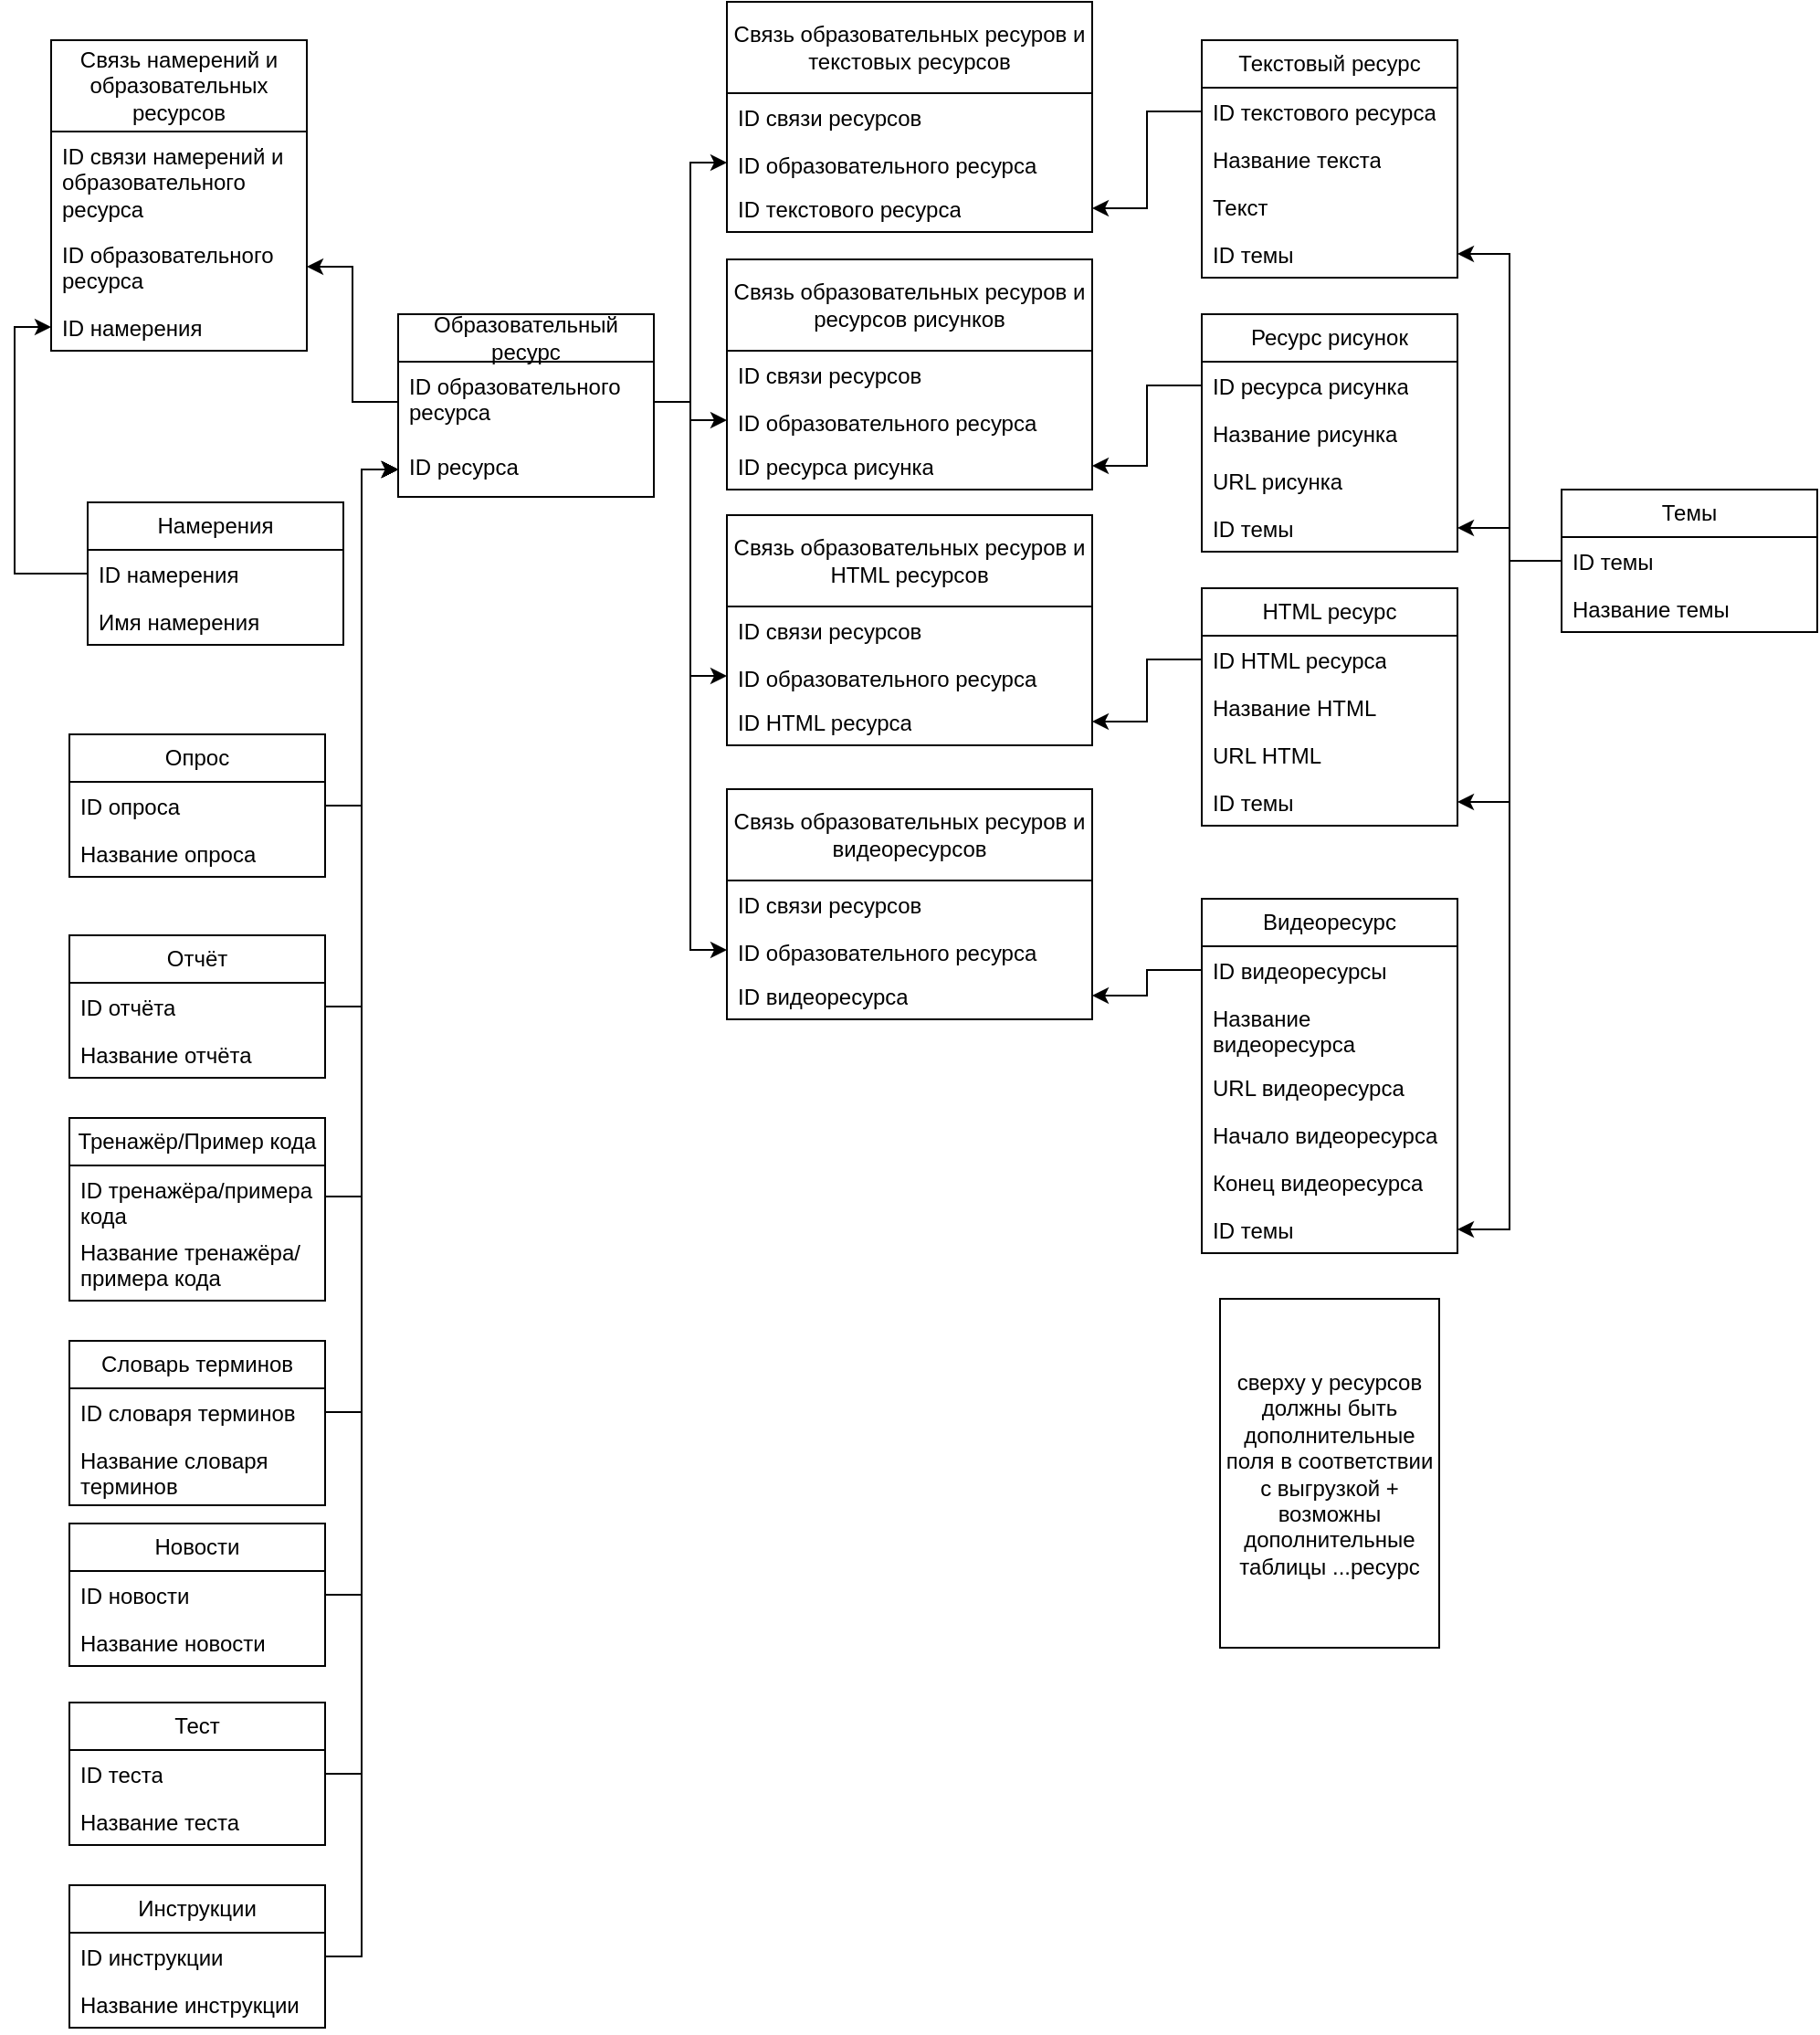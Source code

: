 <mxfile version="24.3.1" type="device">
  <diagram name="Страница — 1" id="xRiAYe0LRdz-eApSc9Le">
    <mxGraphModel dx="2796" dy="918" grid="1" gridSize="10" guides="1" tooltips="1" connect="1" arrows="1" fold="1" page="1" pageScale="1" pageWidth="827" pageHeight="1169" math="0" shadow="0">
      <root>
        <mxCell id="0" />
        <mxCell id="1" parent="0" />
        <mxCell id="HWKJOMP-EwLpYMZx7dSb-1" value="Образовательный ресурс" style="swimlane;fontStyle=0;childLayout=stackLayout;horizontal=1;startSize=26;fillColor=none;horizontalStack=0;resizeParent=1;resizeParentMax=0;resizeLast=0;collapsible=1;marginBottom=0;whiteSpace=wrap;html=1;" parent="1" vertex="1">
          <mxGeometry x="50" y="180" width="140" height="100" as="geometry" />
        </mxCell>
        <mxCell id="HWKJOMP-EwLpYMZx7dSb-2" value="ID образовательного ресурса" style="text;strokeColor=none;fillColor=none;align=left;verticalAlign=top;spacingLeft=4;spacingRight=4;overflow=hidden;rotatable=0;points=[[0,0.5],[1,0.5]];portConstraint=eastwest;whiteSpace=wrap;html=1;" parent="HWKJOMP-EwLpYMZx7dSb-1" vertex="1">
          <mxGeometry y="26" width="140" height="44" as="geometry" />
        </mxCell>
        <mxCell id="HWKJOMP-EwLpYMZx7dSb-3" value="ID ресурса" style="text;strokeColor=none;fillColor=none;align=left;verticalAlign=top;spacingLeft=4;spacingRight=4;overflow=hidden;rotatable=0;points=[[0,0.5],[1,0.5]];portConstraint=eastwest;whiteSpace=wrap;html=1;" parent="HWKJOMP-EwLpYMZx7dSb-1" vertex="1">
          <mxGeometry y="70" width="140" height="30" as="geometry" />
        </mxCell>
        <mxCell id="HWKJOMP-EwLpYMZx7dSb-5" value="Видеоресурс" style="swimlane;fontStyle=0;childLayout=stackLayout;horizontal=1;startSize=26;fillColor=none;horizontalStack=0;resizeParent=1;resizeParentMax=0;resizeLast=0;collapsible=1;marginBottom=0;whiteSpace=wrap;html=1;" parent="1" vertex="1">
          <mxGeometry x="490" y="500" width="140" height="194" as="geometry">
            <mxRectangle x="490" y="500" width="110" height="30" as="alternateBounds" />
          </mxGeometry>
        </mxCell>
        <mxCell id="HWKJOMP-EwLpYMZx7dSb-6" value="ID видеоресурсы" style="text;strokeColor=none;fillColor=none;align=left;verticalAlign=top;spacingLeft=4;spacingRight=4;overflow=hidden;rotatable=0;points=[[0,0.5],[1,0.5]];portConstraint=eastwest;whiteSpace=wrap;html=1;" parent="HWKJOMP-EwLpYMZx7dSb-5" vertex="1">
          <mxGeometry y="26" width="140" height="26" as="geometry" />
        </mxCell>
        <mxCell id="HWKJOMP-EwLpYMZx7dSb-19" value="Название видеоресурса" style="text;strokeColor=none;fillColor=none;align=left;verticalAlign=top;spacingLeft=4;spacingRight=4;overflow=hidden;rotatable=0;points=[[0,0.5],[1,0.5]];portConstraint=eastwest;whiteSpace=wrap;html=1;" parent="HWKJOMP-EwLpYMZx7dSb-5" vertex="1">
          <mxGeometry y="52" width="140" height="38" as="geometry" />
        </mxCell>
        <mxCell id="HWKJOMP-EwLpYMZx7dSb-7" value="URL видеоресурса" style="text;strokeColor=none;fillColor=none;align=left;verticalAlign=top;spacingLeft=4;spacingRight=4;overflow=hidden;rotatable=0;points=[[0,0.5],[1,0.5]];portConstraint=eastwest;whiteSpace=wrap;html=1;" parent="HWKJOMP-EwLpYMZx7dSb-5" vertex="1">
          <mxGeometry y="90" width="140" height="26" as="geometry" />
        </mxCell>
        <mxCell id="HWKJOMP-EwLpYMZx7dSb-8" value="Начало видеоресурса" style="text;strokeColor=none;fillColor=none;align=left;verticalAlign=top;spacingLeft=4;spacingRight=4;overflow=hidden;rotatable=0;points=[[0,0.5],[1,0.5]];portConstraint=eastwest;whiteSpace=wrap;html=1;" parent="HWKJOMP-EwLpYMZx7dSb-5" vertex="1">
          <mxGeometry y="116" width="140" height="26" as="geometry" />
        </mxCell>
        <mxCell id="HWKJOMP-EwLpYMZx7dSb-18" value="Конец видеоресурса" style="text;strokeColor=none;fillColor=none;align=left;verticalAlign=top;spacingLeft=4;spacingRight=4;overflow=hidden;rotatable=0;points=[[0,0.5],[1,0.5]];portConstraint=eastwest;whiteSpace=wrap;html=1;" parent="HWKJOMP-EwLpYMZx7dSb-5" vertex="1">
          <mxGeometry y="142" width="140" height="26" as="geometry" />
        </mxCell>
        <mxCell id="RU9jNFEiw7mdvEfatXjt-44" value="ID темы" style="text;strokeColor=none;fillColor=none;align=left;verticalAlign=top;spacingLeft=4;spacingRight=4;overflow=hidden;rotatable=0;points=[[0,0.5],[1,0.5]];portConstraint=eastwest;whiteSpace=wrap;html=1;" parent="HWKJOMP-EwLpYMZx7dSb-5" vertex="1">
          <mxGeometry y="168" width="140" height="26" as="geometry" />
        </mxCell>
        <mxCell id="HWKJOMP-EwLpYMZx7dSb-13" value="Связь образовательных ресуров и видеоресурсов" style="swimlane;fontStyle=0;childLayout=stackLayout;horizontal=1;startSize=50;fillColor=none;horizontalStack=0;resizeParent=1;resizeParentMax=0;resizeLast=0;collapsible=1;marginBottom=0;whiteSpace=wrap;html=1;" parent="1" vertex="1">
          <mxGeometry x="230" y="440" width="200" height="126" as="geometry">
            <mxRectangle x="230" y="361" width="320" height="50" as="alternateBounds" />
          </mxGeometry>
        </mxCell>
        <mxCell id="HWKJOMP-EwLpYMZx7dSb-14" value="ID связи ресурсов" style="text;strokeColor=none;fillColor=none;align=left;verticalAlign=top;spacingLeft=4;spacingRight=4;overflow=hidden;rotatable=0;points=[[0,0.5],[1,0.5]];portConstraint=eastwest;whiteSpace=wrap;html=1;" parent="HWKJOMP-EwLpYMZx7dSb-13" vertex="1">
          <mxGeometry y="50" width="200" height="26" as="geometry" />
        </mxCell>
        <mxCell id="HWKJOMP-EwLpYMZx7dSb-15" value="ID образовательного ресурса" style="text;strokeColor=none;fillColor=none;align=left;verticalAlign=top;spacingLeft=4;spacingRight=4;overflow=hidden;rotatable=0;points=[[0,0.5],[1,0.5]];portConstraint=eastwest;whiteSpace=wrap;html=1;" parent="HWKJOMP-EwLpYMZx7dSb-13" vertex="1">
          <mxGeometry y="76" width="200" height="24" as="geometry" />
        </mxCell>
        <mxCell id="HWKJOMP-EwLpYMZx7dSb-16" value="ID видеоресурса" style="text;strokeColor=none;fillColor=none;align=left;verticalAlign=top;spacingLeft=4;spacingRight=4;overflow=hidden;rotatable=0;points=[[0,0.5],[1,0.5]];portConstraint=eastwest;whiteSpace=wrap;html=1;" parent="HWKJOMP-EwLpYMZx7dSb-13" vertex="1">
          <mxGeometry y="100" width="200" height="26" as="geometry" />
        </mxCell>
        <mxCell id="HWKJOMP-EwLpYMZx7dSb-24" value="HTML ресурс" style="swimlane;fontStyle=0;childLayout=stackLayout;horizontal=1;startSize=26;fillColor=none;horizontalStack=0;resizeParent=1;resizeParentMax=0;resizeLast=0;collapsible=1;marginBottom=0;whiteSpace=wrap;html=1;" parent="1" vertex="1">
          <mxGeometry x="490" y="330" width="140" height="130" as="geometry" />
        </mxCell>
        <mxCell id="HWKJOMP-EwLpYMZx7dSb-25" value="ID HTML ресурса" style="text;strokeColor=none;fillColor=none;align=left;verticalAlign=top;spacingLeft=4;spacingRight=4;overflow=hidden;rotatable=0;points=[[0,0.5],[1,0.5]];portConstraint=eastwest;whiteSpace=wrap;html=1;" parent="HWKJOMP-EwLpYMZx7dSb-24" vertex="1">
          <mxGeometry y="26" width="140" height="26" as="geometry" />
        </mxCell>
        <mxCell id="HWKJOMP-EwLpYMZx7dSb-26" value="Название HTML" style="text;strokeColor=none;fillColor=none;align=left;verticalAlign=top;spacingLeft=4;spacingRight=4;overflow=hidden;rotatable=0;points=[[0,0.5],[1,0.5]];portConstraint=eastwest;whiteSpace=wrap;html=1;" parent="HWKJOMP-EwLpYMZx7dSb-24" vertex="1">
          <mxGeometry y="52" width="140" height="26" as="geometry" />
        </mxCell>
        <mxCell id="HWKJOMP-EwLpYMZx7dSb-27" value="URL HTML" style="text;strokeColor=none;fillColor=none;align=left;verticalAlign=top;spacingLeft=4;spacingRight=4;overflow=hidden;rotatable=0;points=[[0,0.5],[1,0.5]];portConstraint=eastwest;whiteSpace=wrap;html=1;" parent="HWKJOMP-EwLpYMZx7dSb-24" vertex="1">
          <mxGeometry y="78" width="140" height="26" as="geometry" />
        </mxCell>
        <mxCell id="RU9jNFEiw7mdvEfatXjt-43" value="ID темы" style="text;strokeColor=none;fillColor=none;align=left;verticalAlign=top;spacingLeft=4;spacingRight=4;overflow=hidden;rotatable=0;points=[[0,0.5],[1,0.5]];portConstraint=eastwest;whiteSpace=wrap;html=1;" parent="HWKJOMP-EwLpYMZx7dSb-24" vertex="1">
          <mxGeometry y="104" width="140" height="26" as="geometry" />
        </mxCell>
        <mxCell id="HWKJOMP-EwLpYMZx7dSb-28" value="Ресурс рисунок" style="swimlane;fontStyle=0;childLayout=stackLayout;horizontal=1;startSize=26;fillColor=none;horizontalStack=0;resizeParent=1;resizeParentMax=0;resizeLast=0;collapsible=1;marginBottom=0;whiteSpace=wrap;html=1;" parent="1" vertex="1">
          <mxGeometry x="490" y="180" width="140" height="130" as="geometry" />
        </mxCell>
        <mxCell id="HWKJOMP-EwLpYMZx7dSb-29" value="ID ресурса рисунка" style="text;strokeColor=none;fillColor=none;align=left;verticalAlign=top;spacingLeft=4;spacingRight=4;overflow=hidden;rotatable=0;points=[[0,0.5],[1,0.5]];portConstraint=eastwest;whiteSpace=wrap;html=1;" parent="HWKJOMP-EwLpYMZx7dSb-28" vertex="1">
          <mxGeometry y="26" width="140" height="26" as="geometry" />
        </mxCell>
        <mxCell id="HWKJOMP-EwLpYMZx7dSb-30" value="Название рисунка" style="text;strokeColor=none;fillColor=none;align=left;verticalAlign=top;spacingLeft=4;spacingRight=4;overflow=hidden;rotatable=0;points=[[0,0.5],[1,0.5]];portConstraint=eastwest;whiteSpace=wrap;html=1;" parent="HWKJOMP-EwLpYMZx7dSb-28" vertex="1">
          <mxGeometry y="52" width="140" height="26" as="geometry" />
        </mxCell>
        <mxCell id="HWKJOMP-EwLpYMZx7dSb-31" value="URL рисунка" style="text;strokeColor=none;fillColor=none;align=left;verticalAlign=top;spacingLeft=4;spacingRight=4;overflow=hidden;rotatable=0;points=[[0,0.5],[1,0.5]];portConstraint=eastwest;whiteSpace=wrap;html=1;" parent="HWKJOMP-EwLpYMZx7dSb-28" vertex="1">
          <mxGeometry y="78" width="140" height="26" as="geometry" />
        </mxCell>
        <mxCell id="RU9jNFEiw7mdvEfatXjt-42" value="ID темы" style="text;strokeColor=none;fillColor=none;align=left;verticalAlign=top;spacingLeft=4;spacingRight=4;overflow=hidden;rotatable=0;points=[[0,0.5],[1,0.5]];portConstraint=eastwest;whiteSpace=wrap;html=1;" parent="HWKJOMP-EwLpYMZx7dSb-28" vertex="1">
          <mxGeometry y="104" width="140" height="26" as="geometry" />
        </mxCell>
        <mxCell id="HWKJOMP-EwLpYMZx7dSb-32" value="Текстовый ресурс" style="swimlane;fontStyle=0;childLayout=stackLayout;horizontal=1;startSize=26;fillColor=none;horizontalStack=0;resizeParent=1;resizeParentMax=0;resizeLast=0;collapsible=1;marginBottom=0;whiteSpace=wrap;html=1;" parent="1" vertex="1">
          <mxGeometry x="490" y="30" width="140" height="130" as="geometry" />
        </mxCell>
        <mxCell id="HWKJOMP-EwLpYMZx7dSb-33" value="ID текстового ресурса" style="text;strokeColor=none;fillColor=none;align=left;verticalAlign=top;spacingLeft=4;spacingRight=4;overflow=hidden;rotatable=0;points=[[0,0.5],[1,0.5]];portConstraint=eastwest;whiteSpace=wrap;html=1;" parent="HWKJOMP-EwLpYMZx7dSb-32" vertex="1">
          <mxGeometry y="26" width="140" height="26" as="geometry" />
        </mxCell>
        <mxCell id="HWKJOMP-EwLpYMZx7dSb-34" value="Название текста" style="text;strokeColor=none;fillColor=none;align=left;verticalAlign=top;spacingLeft=4;spacingRight=4;overflow=hidden;rotatable=0;points=[[0,0.5],[1,0.5]];portConstraint=eastwest;whiteSpace=wrap;html=1;" parent="HWKJOMP-EwLpYMZx7dSb-32" vertex="1">
          <mxGeometry y="52" width="140" height="26" as="geometry" />
        </mxCell>
        <mxCell id="HWKJOMP-EwLpYMZx7dSb-35" value="Текст" style="text;strokeColor=none;fillColor=none;align=left;verticalAlign=top;spacingLeft=4;spacingRight=4;overflow=hidden;rotatable=0;points=[[0,0.5],[1,0.5]];portConstraint=eastwest;whiteSpace=wrap;html=1;" parent="HWKJOMP-EwLpYMZx7dSb-32" vertex="1">
          <mxGeometry y="78" width="140" height="26" as="geometry" />
        </mxCell>
        <mxCell id="RU9jNFEiw7mdvEfatXjt-41" value="ID темы" style="text;strokeColor=none;fillColor=none;align=left;verticalAlign=top;spacingLeft=4;spacingRight=4;overflow=hidden;rotatable=0;points=[[0,0.5],[1,0.5]];portConstraint=eastwest;whiteSpace=wrap;html=1;" parent="HWKJOMP-EwLpYMZx7dSb-32" vertex="1">
          <mxGeometry y="104" width="140" height="26" as="geometry" />
        </mxCell>
        <mxCell id="HWKJOMP-EwLpYMZx7dSb-36" style="edgeStyle=orthogonalEdgeStyle;rounded=0;orthogonalLoop=1;jettySize=auto;html=1;entryX=0;entryY=0.5;entryDx=0;entryDy=0;" parent="1" source="HWKJOMP-EwLpYMZx7dSb-2" target="HWKJOMP-EwLpYMZx7dSb-15" edge="1">
          <mxGeometry relative="1" as="geometry" />
        </mxCell>
        <mxCell id="HWKJOMP-EwLpYMZx7dSb-41" value="Намерения" style="swimlane;fontStyle=0;childLayout=stackLayout;horizontal=1;startSize=26;fillColor=none;horizontalStack=0;resizeParent=1;resizeParentMax=0;resizeLast=0;collapsible=1;marginBottom=0;whiteSpace=wrap;html=1;" parent="1" vertex="1">
          <mxGeometry x="-120" y="283" width="140" height="78" as="geometry" />
        </mxCell>
        <mxCell id="HWKJOMP-EwLpYMZx7dSb-42" value="ID намерения" style="text;strokeColor=none;fillColor=none;align=left;verticalAlign=top;spacingLeft=4;spacingRight=4;overflow=hidden;rotatable=0;points=[[0,0.5],[1,0.5]];portConstraint=eastwest;whiteSpace=wrap;html=1;" parent="HWKJOMP-EwLpYMZx7dSb-41" vertex="1">
          <mxGeometry y="26" width="140" height="26" as="geometry" />
        </mxCell>
        <mxCell id="HWKJOMP-EwLpYMZx7dSb-43" value="Имя намерения" style="text;strokeColor=none;fillColor=none;align=left;verticalAlign=top;spacingLeft=4;spacingRight=4;overflow=hidden;rotatable=0;points=[[0,0.5],[1,0.5]];portConstraint=eastwest;whiteSpace=wrap;html=1;" parent="HWKJOMP-EwLpYMZx7dSb-41" vertex="1">
          <mxGeometry y="52" width="140" height="26" as="geometry" />
        </mxCell>
        <mxCell id="HWKJOMP-EwLpYMZx7dSb-45" value="Связь намерений и образовательных ресурсов" style="swimlane;fontStyle=0;childLayout=stackLayout;horizontal=1;startSize=50;fillColor=none;horizontalStack=0;resizeParent=1;resizeParentMax=0;resizeLast=0;collapsible=1;marginBottom=0;whiteSpace=wrap;html=1;" parent="1" vertex="1">
          <mxGeometry x="-140" y="30" width="140" height="170" as="geometry" />
        </mxCell>
        <mxCell id="HWKJOMP-EwLpYMZx7dSb-46" value="ID связи намерений и образовательного ресурса" style="text;strokeColor=none;fillColor=none;align=left;verticalAlign=top;spacingLeft=4;spacingRight=4;overflow=hidden;rotatable=0;points=[[0,0.5],[1,0.5]];portConstraint=eastwest;whiteSpace=wrap;html=1;" parent="HWKJOMP-EwLpYMZx7dSb-45" vertex="1">
          <mxGeometry y="50" width="140" height="54" as="geometry" />
        </mxCell>
        <mxCell id="HWKJOMP-EwLpYMZx7dSb-47" value="ID образовательного ресурса" style="text;strokeColor=none;fillColor=none;align=left;verticalAlign=top;spacingLeft=4;spacingRight=4;overflow=hidden;rotatable=0;points=[[0,0.5],[1,0.5]];portConstraint=eastwest;whiteSpace=wrap;html=1;" parent="HWKJOMP-EwLpYMZx7dSb-45" vertex="1">
          <mxGeometry y="104" width="140" height="40" as="geometry" />
        </mxCell>
        <mxCell id="HWKJOMP-EwLpYMZx7dSb-48" value="ID намерения" style="text;strokeColor=none;fillColor=none;align=left;verticalAlign=top;spacingLeft=4;spacingRight=4;overflow=hidden;rotatable=0;points=[[0,0.5],[1,0.5]];portConstraint=eastwest;whiteSpace=wrap;html=1;" parent="HWKJOMP-EwLpYMZx7dSb-45" vertex="1">
          <mxGeometry y="144" width="140" height="26" as="geometry" />
        </mxCell>
        <mxCell id="HWKJOMP-EwLpYMZx7dSb-49" style="edgeStyle=orthogonalEdgeStyle;rounded=0;orthogonalLoop=1;jettySize=auto;html=1;entryX=0;entryY=0.5;entryDx=0;entryDy=0;" parent="1" source="HWKJOMP-EwLpYMZx7dSb-42" target="HWKJOMP-EwLpYMZx7dSb-48" edge="1">
          <mxGeometry relative="1" as="geometry" />
        </mxCell>
        <mxCell id="HWKJOMP-EwLpYMZx7dSb-50" style="edgeStyle=orthogonalEdgeStyle;rounded=0;orthogonalLoop=1;jettySize=auto;html=1;entryX=1;entryY=0.5;entryDx=0;entryDy=0;" parent="1" source="HWKJOMP-EwLpYMZx7dSb-2" target="HWKJOMP-EwLpYMZx7dSb-47" edge="1">
          <mxGeometry relative="1" as="geometry" />
        </mxCell>
        <mxCell id="eS7K2rubr71u3ma_i7le-22" style="edgeStyle=orthogonalEdgeStyle;rounded=0;orthogonalLoop=1;jettySize=auto;html=1;entryX=1;entryY=0.5;entryDx=0;entryDy=0;" parent="1" source="HWKJOMP-EwLpYMZx7dSb-6" target="HWKJOMP-EwLpYMZx7dSb-16" edge="1">
          <mxGeometry relative="1" as="geometry" />
        </mxCell>
        <mxCell id="eS7K2rubr71u3ma_i7le-23" value="Связь образовательных ресуров и текстовых ресурсов" style="swimlane;fontStyle=0;childLayout=stackLayout;horizontal=1;startSize=50;fillColor=none;horizontalStack=0;resizeParent=1;resizeParentMax=0;resizeLast=0;collapsible=1;marginBottom=0;whiteSpace=wrap;html=1;" parent="1" vertex="1">
          <mxGeometry x="230" y="9" width="200" height="126" as="geometry">
            <mxRectangle x="230" y="361" width="320" height="50" as="alternateBounds" />
          </mxGeometry>
        </mxCell>
        <mxCell id="eS7K2rubr71u3ma_i7le-24" value="ID связи ресурсов" style="text;strokeColor=none;fillColor=none;align=left;verticalAlign=top;spacingLeft=4;spacingRight=4;overflow=hidden;rotatable=0;points=[[0,0.5],[1,0.5]];portConstraint=eastwest;whiteSpace=wrap;html=1;" parent="eS7K2rubr71u3ma_i7le-23" vertex="1">
          <mxGeometry y="50" width="200" height="26" as="geometry" />
        </mxCell>
        <mxCell id="eS7K2rubr71u3ma_i7le-25" value="ID образовательного ресурса" style="text;strokeColor=none;fillColor=none;align=left;verticalAlign=top;spacingLeft=4;spacingRight=4;overflow=hidden;rotatable=0;points=[[0,0.5],[1,0.5]];portConstraint=eastwest;whiteSpace=wrap;html=1;" parent="eS7K2rubr71u3ma_i7le-23" vertex="1">
          <mxGeometry y="76" width="200" height="24" as="geometry" />
        </mxCell>
        <mxCell id="eS7K2rubr71u3ma_i7le-26" value="ID текстового ресурса" style="text;strokeColor=none;fillColor=none;align=left;verticalAlign=top;spacingLeft=4;spacingRight=4;overflow=hidden;rotatable=0;points=[[0,0.5],[1,0.5]];portConstraint=eastwest;whiteSpace=wrap;html=1;" parent="eS7K2rubr71u3ma_i7le-23" vertex="1">
          <mxGeometry y="100" width="200" height="26" as="geometry" />
        </mxCell>
        <mxCell id="eS7K2rubr71u3ma_i7le-27" value="Связь образовательных ресуров и ресурсов рисунков" style="swimlane;fontStyle=0;childLayout=stackLayout;horizontal=1;startSize=50;fillColor=none;horizontalStack=0;resizeParent=1;resizeParentMax=0;resizeLast=0;collapsible=1;marginBottom=0;whiteSpace=wrap;html=1;" parent="1" vertex="1">
          <mxGeometry x="230" y="150" width="200" height="126" as="geometry">
            <mxRectangle x="230" y="361" width="320" height="50" as="alternateBounds" />
          </mxGeometry>
        </mxCell>
        <mxCell id="eS7K2rubr71u3ma_i7le-28" value="ID связи ресурсов" style="text;strokeColor=none;fillColor=none;align=left;verticalAlign=top;spacingLeft=4;spacingRight=4;overflow=hidden;rotatable=0;points=[[0,0.5],[1,0.5]];portConstraint=eastwest;whiteSpace=wrap;html=1;" parent="eS7K2rubr71u3ma_i7le-27" vertex="1">
          <mxGeometry y="50" width="200" height="26" as="geometry" />
        </mxCell>
        <mxCell id="eS7K2rubr71u3ma_i7le-29" value="ID образовательного ресурса" style="text;strokeColor=none;fillColor=none;align=left;verticalAlign=top;spacingLeft=4;spacingRight=4;overflow=hidden;rotatable=0;points=[[0,0.5],[1,0.5]];portConstraint=eastwest;whiteSpace=wrap;html=1;" parent="eS7K2rubr71u3ma_i7le-27" vertex="1">
          <mxGeometry y="76" width="200" height="24" as="geometry" />
        </mxCell>
        <mxCell id="eS7K2rubr71u3ma_i7le-30" value="ID ресурса рисунка" style="text;strokeColor=none;fillColor=none;align=left;verticalAlign=top;spacingLeft=4;spacingRight=4;overflow=hidden;rotatable=0;points=[[0,0.5],[1,0.5]];portConstraint=eastwest;whiteSpace=wrap;html=1;" parent="eS7K2rubr71u3ma_i7le-27" vertex="1">
          <mxGeometry y="100" width="200" height="26" as="geometry" />
        </mxCell>
        <mxCell id="eS7K2rubr71u3ma_i7le-31" value="Связь образовательных ресуров и HTML ресурсов" style="swimlane;fontStyle=0;childLayout=stackLayout;horizontal=1;startSize=50;fillColor=none;horizontalStack=0;resizeParent=1;resizeParentMax=0;resizeLast=0;collapsible=1;marginBottom=0;whiteSpace=wrap;html=1;" parent="1" vertex="1">
          <mxGeometry x="230" y="290" width="200" height="126" as="geometry">
            <mxRectangle x="230" y="361" width="320" height="50" as="alternateBounds" />
          </mxGeometry>
        </mxCell>
        <mxCell id="eS7K2rubr71u3ma_i7le-32" value="ID связи ресурсов" style="text;strokeColor=none;fillColor=none;align=left;verticalAlign=top;spacingLeft=4;spacingRight=4;overflow=hidden;rotatable=0;points=[[0,0.5],[1,0.5]];portConstraint=eastwest;whiteSpace=wrap;html=1;" parent="eS7K2rubr71u3ma_i7le-31" vertex="1">
          <mxGeometry y="50" width="200" height="26" as="geometry" />
        </mxCell>
        <mxCell id="eS7K2rubr71u3ma_i7le-33" value="ID образовательного ресурса" style="text;strokeColor=none;fillColor=none;align=left;verticalAlign=top;spacingLeft=4;spacingRight=4;overflow=hidden;rotatable=0;points=[[0,0.5],[1,0.5]];portConstraint=eastwest;whiteSpace=wrap;html=1;" parent="eS7K2rubr71u3ma_i7le-31" vertex="1">
          <mxGeometry y="76" width="200" height="24" as="geometry" />
        </mxCell>
        <mxCell id="eS7K2rubr71u3ma_i7le-34" value="ID HTML ресурса" style="text;strokeColor=none;fillColor=none;align=left;verticalAlign=top;spacingLeft=4;spacingRight=4;overflow=hidden;rotatable=0;points=[[0,0.5],[1,0.5]];portConstraint=eastwest;whiteSpace=wrap;html=1;" parent="eS7K2rubr71u3ma_i7le-31" vertex="1">
          <mxGeometry y="100" width="200" height="26" as="geometry" />
        </mxCell>
        <mxCell id="eS7K2rubr71u3ma_i7le-35" style="edgeStyle=orthogonalEdgeStyle;rounded=0;orthogonalLoop=1;jettySize=auto;html=1;entryX=0;entryY=0.5;entryDx=0;entryDy=0;" parent="1" source="HWKJOMP-EwLpYMZx7dSb-2" target="eS7K2rubr71u3ma_i7le-33" edge="1">
          <mxGeometry relative="1" as="geometry" />
        </mxCell>
        <mxCell id="eS7K2rubr71u3ma_i7le-36" style="edgeStyle=orthogonalEdgeStyle;rounded=0;orthogonalLoop=1;jettySize=auto;html=1;" parent="1" source="HWKJOMP-EwLpYMZx7dSb-2" target="eS7K2rubr71u3ma_i7le-29" edge="1">
          <mxGeometry relative="1" as="geometry" />
        </mxCell>
        <mxCell id="eS7K2rubr71u3ma_i7le-37" style="edgeStyle=orthogonalEdgeStyle;rounded=0;orthogonalLoop=1;jettySize=auto;html=1;entryX=0;entryY=0.5;entryDx=0;entryDy=0;" parent="1" source="HWKJOMP-EwLpYMZx7dSb-2" target="eS7K2rubr71u3ma_i7le-25" edge="1">
          <mxGeometry relative="1" as="geometry" />
        </mxCell>
        <mxCell id="eS7K2rubr71u3ma_i7le-39" style="edgeStyle=orthogonalEdgeStyle;rounded=0;orthogonalLoop=1;jettySize=auto;html=1;entryX=1;entryY=0.5;entryDx=0;entryDy=0;" parent="1" source="HWKJOMP-EwLpYMZx7dSb-25" target="eS7K2rubr71u3ma_i7le-34" edge="1">
          <mxGeometry relative="1" as="geometry" />
        </mxCell>
        <mxCell id="eS7K2rubr71u3ma_i7le-40" style="edgeStyle=orthogonalEdgeStyle;rounded=0;orthogonalLoop=1;jettySize=auto;html=1;entryX=1;entryY=0.5;entryDx=0;entryDy=0;" parent="1" source="HWKJOMP-EwLpYMZx7dSb-29" target="eS7K2rubr71u3ma_i7le-30" edge="1">
          <mxGeometry relative="1" as="geometry" />
        </mxCell>
        <mxCell id="eS7K2rubr71u3ma_i7le-41" style="edgeStyle=orthogonalEdgeStyle;rounded=0;orthogonalLoop=1;jettySize=auto;html=1;entryX=1;entryY=0.5;entryDx=0;entryDy=0;" parent="1" source="HWKJOMP-EwLpYMZx7dSb-33" target="eS7K2rubr71u3ma_i7le-26" edge="1">
          <mxGeometry relative="1" as="geometry" />
        </mxCell>
        <mxCell id="RU9jNFEiw7mdvEfatXjt-28" style="edgeStyle=orthogonalEdgeStyle;rounded=0;orthogonalLoop=1;jettySize=auto;html=1;entryX=0;entryY=0.5;entryDx=0;entryDy=0;" parent="1" source="RU9jNFEiw7mdvEfatXjt-7" target="HWKJOMP-EwLpYMZx7dSb-3" edge="1">
          <mxGeometry relative="1" as="geometry">
            <Array as="points">
              <mxPoint x="30" y="449" />
              <mxPoint x="30" y="265" />
            </Array>
          </mxGeometry>
        </mxCell>
        <mxCell id="RU9jNFEiw7mdvEfatXjt-7" value="Опрос" style="swimlane;fontStyle=0;childLayout=stackLayout;horizontal=1;startSize=26;fillColor=none;horizontalStack=0;resizeParent=1;resizeParentMax=0;resizeLast=0;collapsible=1;marginBottom=0;whiteSpace=wrap;html=1;" parent="1" vertex="1">
          <mxGeometry x="-130" y="410" width="140" height="78" as="geometry" />
        </mxCell>
        <mxCell id="RU9jNFEiw7mdvEfatXjt-8" value="ID опроса" style="text;strokeColor=none;fillColor=none;align=left;verticalAlign=top;spacingLeft=4;spacingRight=4;overflow=hidden;rotatable=0;points=[[0,0.5],[1,0.5]];portConstraint=eastwest;whiteSpace=wrap;html=1;" parent="RU9jNFEiw7mdvEfatXjt-7" vertex="1">
          <mxGeometry y="26" width="140" height="26" as="geometry" />
        </mxCell>
        <mxCell id="RU9jNFEiw7mdvEfatXjt-9" value="Название опроса" style="text;strokeColor=none;fillColor=none;align=left;verticalAlign=top;spacingLeft=4;spacingRight=4;overflow=hidden;rotatable=0;points=[[0,0.5],[1,0.5]];portConstraint=eastwest;whiteSpace=wrap;html=1;" parent="RU9jNFEiw7mdvEfatXjt-7" vertex="1">
          <mxGeometry y="52" width="140" height="26" as="geometry" />
        </mxCell>
        <mxCell id="RU9jNFEiw7mdvEfatXjt-10" value="Отчёт" style="swimlane;fontStyle=0;childLayout=stackLayout;horizontal=1;startSize=26;fillColor=none;horizontalStack=0;resizeParent=1;resizeParentMax=0;resizeLast=0;collapsible=1;marginBottom=0;whiteSpace=wrap;html=1;" parent="1" vertex="1">
          <mxGeometry x="-130" y="520" width="140" height="78" as="geometry" />
        </mxCell>
        <mxCell id="RU9jNFEiw7mdvEfatXjt-11" value="ID отчёта" style="text;strokeColor=none;fillColor=none;align=left;verticalAlign=top;spacingLeft=4;spacingRight=4;overflow=hidden;rotatable=0;points=[[0,0.5],[1,0.5]];portConstraint=eastwest;whiteSpace=wrap;html=1;" parent="RU9jNFEiw7mdvEfatXjt-10" vertex="1">
          <mxGeometry y="26" width="140" height="26" as="geometry" />
        </mxCell>
        <mxCell id="RU9jNFEiw7mdvEfatXjt-12" value="Название отчёта" style="text;strokeColor=none;fillColor=none;align=left;verticalAlign=top;spacingLeft=4;spacingRight=4;overflow=hidden;rotatable=0;points=[[0,0.5],[1,0.5]];portConstraint=eastwest;whiteSpace=wrap;html=1;" parent="RU9jNFEiw7mdvEfatXjt-10" vertex="1">
          <mxGeometry y="52" width="140" height="26" as="geometry" />
        </mxCell>
        <mxCell id="RU9jNFEiw7mdvEfatXjt-13" value="Тренажёр/Пример кода" style="swimlane;fontStyle=0;childLayout=stackLayout;horizontal=1;startSize=26;fillColor=none;horizontalStack=0;resizeParent=1;resizeParentMax=0;resizeLast=0;collapsible=1;marginBottom=0;whiteSpace=wrap;html=1;" parent="1" vertex="1">
          <mxGeometry x="-130" y="620" width="140" height="100" as="geometry" />
        </mxCell>
        <mxCell id="RU9jNFEiw7mdvEfatXjt-14" value="ID тренажёра/примера кода" style="text;strokeColor=none;fillColor=none;align=left;verticalAlign=top;spacingLeft=4;spacingRight=4;overflow=hidden;rotatable=0;points=[[0,0.5],[1,0.5]];portConstraint=eastwest;whiteSpace=wrap;html=1;" parent="RU9jNFEiw7mdvEfatXjt-13" vertex="1">
          <mxGeometry y="26" width="140" height="34" as="geometry" />
        </mxCell>
        <mxCell id="RU9jNFEiw7mdvEfatXjt-15" value="Название тренажёра/примера кода" style="text;strokeColor=none;fillColor=none;align=left;verticalAlign=top;spacingLeft=4;spacingRight=4;overflow=hidden;rotatable=0;points=[[0,0.5],[1,0.5]];portConstraint=eastwest;whiteSpace=wrap;html=1;" parent="RU9jNFEiw7mdvEfatXjt-13" vertex="1">
          <mxGeometry y="60" width="140" height="40" as="geometry" />
        </mxCell>
        <mxCell id="RU9jNFEiw7mdvEfatXjt-16" value="Словарь терминов" style="swimlane;fontStyle=0;childLayout=stackLayout;horizontal=1;startSize=26;fillColor=none;horizontalStack=0;resizeParent=1;resizeParentMax=0;resizeLast=0;collapsible=1;marginBottom=0;whiteSpace=wrap;html=1;" parent="1" vertex="1">
          <mxGeometry x="-130" y="742" width="140" height="90" as="geometry" />
        </mxCell>
        <mxCell id="RU9jNFEiw7mdvEfatXjt-17" value="ID словаря терминов" style="text;strokeColor=none;fillColor=none;align=left;verticalAlign=top;spacingLeft=4;spacingRight=4;overflow=hidden;rotatable=0;points=[[0,0.5],[1,0.5]];portConstraint=eastwest;whiteSpace=wrap;html=1;" parent="RU9jNFEiw7mdvEfatXjt-16" vertex="1">
          <mxGeometry y="26" width="140" height="26" as="geometry" />
        </mxCell>
        <mxCell id="RU9jNFEiw7mdvEfatXjt-18" value="Название словаря терминов" style="text;strokeColor=none;fillColor=none;align=left;verticalAlign=top;spacingLeft=4;spacingRight=4;overflow=hidden;rotatable=0;points=[[0,0.5],[1,0.5]];portConstraint=eastwest;whiteSpace=wrap;html=1;" parent="RU9jNFEiw7mdvEfatXjt-16" vertex="1">
          <mxGeometry y="52" width="140" height="38" as="geometry" />
        </mxCell>
        <mxCell id="RU9jNFEiw7mdvEfatXjt-19" value="Новости" style="swimlane;fontStyle=0;childLayout=stackLayout;horizontal=1;startSize=26;fillColor=none;horizontalStack=0;resizeParent=1;resizeParentMax=0;resizeLast=0;collapsible=1;marginBottom=0;whiteSpace=wrap;html=1;" parent="1" vertex="1">
          <mxGeometry x="-130" y="842" width="140" height="78" as="geometry" />
        </mxCell>
        <mxCell id="RU9jNFEiw7mdvEfatXjt-20" value="ID новости" style="text;strokeColor=none;fillColor=none;align=left;verticalAlign=top;spacingLeft=4;spacingRight=4;overflow=hidden;rotatable=0;points=[[0,0.5],[1,0.5]];portConstraint=eastwest;whiteSpace=wrap;html=1;" parent="RU9jNFEiw7mdvEfatXjt-19" vertex="1">
          <mxGeometry y="26" width="140" height="26" as="geometry" />
        </mxCell>
        <mxCell id="RU9jNFEiw7mdvEfatXjt-21" value="Название новости" style="text;strokeColor=none;fillColor=none;align=left;verticalAlign=top;spacingLeft=4;spacingRight=4;overflow=hidden;rotatable=0;points=[[0,0.5],[1,0.5]];portConstraint=eastwest;whiteSpace=wrap;html=1;" parent="RU9jNFEiw7mdvEfatXjt-19" vertex="1">
          <mxGeometry y="52" width="140" height="26" as="geometry" />
        </mxCell>
        <mxCell id="RU9jNFEiw7mdvEfatXjt-33" style="edgeStyle=orthogonalEdgeStyle;rounded=0;orthogonalLoop=1;jettySize=auto;html=1;" parent="1" source="RU9jNFEiw7mdvEfatXjt-22" target="HWKJOMP-EwLpYMZx7dSb-3" edge="1">
          <mxGeometry relative="1" as="geometry">
            <Array as="points">
              <mxPoint x="30" y="979" />
              <mxPoint x="30" y="265" />
            </Array>
          </mxGeometry>
        </mxCell>
        <mxCell id="RU9jNFEiw7mdvEfatXjt-35" style="edgeStyle=orthogonalEdgeStyle;rounded=0;orthogonalLoop=1;jettySize=auto;html=1;" parent="1" source="RU9jNFEiw7mdvEfatXjt-22" target="HWKJOMP-EwLpYMZx7dSb-3" edge="1">
          <mxGeometry relative="1" as="geometry">
            <Array as="points">
              <mxPoint x="30" y="979" />
              <mxPoint x="30" y="265" />
            </Array>
          </mxGeometry>
        </mxCell>
        <mxCell id="RU9jNFEiw7mdvEfatXjt-22" value="Тест" style="swimlane;fontStyle=0;childLayout=stackLayout;horizontal=1;startSize=26;fillColor=none;horizontalStack=0;resizeParent=1;resizeParentMax=0;resizeLast=0;collapsible=1;marginBottom=0;whiteSpace=wrap;html=1;" parent="1" vertex="1">
          <mxGeometry x="-130" y="940" width="140" height="78" as="geometry" />
        </mxCell>
        <mxCell id="RU9jNFEiw7mdvEfatXjt-23" value="ID теста" style="text;strokeColor=none;fillColor=none;align=left;verticalAlign=top;spacingLeft=4;spacingRight=4;overflow=hidden;rotatable=0;points=[[0,0.5],[1,0.5]];portConstraint=eastwest;whiteSpace=wrap;html=1;" parent="RU9jNFEiw7mdvEfatXjt-22" vertex="1">
          <mxGeometry y="26" width="140" height="26" as="geometry" />
        </mxCell>
        <mxCell id="RU9jNFEiw7mdvEfatXjt-24" value="Название теста" style="text;strokeColor=none;fillColor=none;align=left;verticalAlign=top;spacingLeft=4;spacingRight=4;overflow=hidden;rotatable=0;points=[[0,0.5],[1,0.5]];portConstraint=eastwest;whiteSpace=wrap;html=1;" parent="RU9jNFEiw7mdvEfatXjt-22" vertex="1">
          <mxGeometry y="52" width="140" height="26" as="geometry" />
        </mxCell>
        <mxCell id="RU9jNFEiw7mdvEfatXjt-34" style="edgeStyle=orthogonalEdgeStyle;rounded=0;orthogonalLoop=1;jettySize=auto;html=1;entryX=0;entryY=0.5;entryDx=0;entryDy=0;" parent="1" source="RU9jNFEiw7mdvEfatXjt-25" target="HWKJOMP-EwLpYMZx7dSb-3" edge="1">
          <mxGeometry relative="1" as="geometry">
            <Array as="points">
              <mxPoint x="30" y="1079" />
              <mxPoint x="30" y="265" />
            </Array>
          </mxGeometry>
        </mxCell>
        <mxCell id="RU9jNFEiw7mdvEfatXjt-25" value="Инструкции" style="swimlane;fontStyle=0;childLayout=stackLayout;horizontal=1;startSize=26;fillColor=none;horizontalStack=0;resizeParent=1;resizeParentMax=0;resizeLast=0;collapsible=1;marginBottom=0;whiteSpace=wrap;html=1;" parent="1" vertex="1">
          <mxGeometry x="-130" y="1040" width="140" height="78" as="geometry" />
        </mxCell>
        <mxCell id="RU9jNFEiw7mdvEfatXjt-26" value="ID инструкции" style="text;strokeColor=none;fillColor=none;align=left;verticalAlign=top;spacingLeft=4;spacingRight=4;overflow=hidden;rotatable=0;points=[[0,0.5],[1,0.5]];portConstraint=eastwest;whiteSpace=wrap;html=1;" parent="RU9jNFEiw7mdvEfatXjt-25" vertex="1">
          <mxGeometry y="26" width="140" height="26" as="geometry" />
        </mxCell>
        <mxCell id="RU9jNFEiw7mdvEfatXjt-27" value="Название инструкции" style="text;strokeColor=none;fillColor=none;align=left;verticalAlign=top;spacingLeft=4;spacingRight=4;overflow=hidden;rotatable=0;points=[[0,0.5],[1,0.5]];portConstraint=eastwest;whiteSpace=wrap;html=1;" parent="RU9jNFEiw7mdvEfatXjt-25" vertex="1">
          <mxGeometry y="52" width="140" height="26" as="geometry" />
        </mxCell>
        <mxCell id="RU9jNFEiw7mdvEfatXjt-29" style="edgeStyle=orthogonalEdgeStyle;rounded=0;orthogonalLoop=1;jettySize=auto;html=1;entryX=0;entryY=0.5;entryDx=0;entryDy=0;" parent="1" source="RU9jNFEiw7mdvEfatXjt-11" target="HWKJOMP-EwLpYMZx7dSb-3" edge="1">
          <mxGeometry relative="1" as="geometry" />
        </mxCell>
        <mxCell id="RU9jNFEiw7mdvEfatXjt-30" style="edgeStyle=orthogonalEdgeStyle;rounded=0;orthogonalLoop=1;jettySize=auto;html=1;entryX=0;entryY=0.5;entryDx=0;entryDy=0;" parent="1" source="RU9jNFEiw7mdvEfatXjt-14" target="HWKJOMP-EwLpYMZx7dSb-3" edge="1">
          <mxGeometry relative="1" as="geometry" />
        </mxCell>
        <mxCell id="RU9jNFEiw7mdvEfatXjt-31" style="edgeStyle=orthogonalEdgeStyle;rounded=0;orthogonalLoop=1;jettySize=auto;html=1;entryX=0;entryY=0.5;entryDx=0;entryDy=0;" parent="1" source="RU9jNFEiw7mdvEfatXjt-17" target="HWKJOMP-EwLpYMZx7dSb-3" edge="1">
          <mxGeometry relative="1" as="geometry" />
        </mxCell>
        <mxCell id="RU9jNFEiw7mdvEfatXjt-32" style="edgeStyle=orthogonalEdgeStyle;rounded=0;orthogonalLoop=1;jettySize=auto;html=1;" parent="1" source="RU9jNFEiw7mdvEfatXjt-20" target="HWKJOMP-EwLpYMZx7dSb-3" edge="1">
          <mxGeometry relative="1" as="geometry" />
        </mxCell>
        <mxCell id="RU9jNFEiw7mdvEfatXjt-36" value="Темы" style="swimlane;fontStyle=0;childLayout=stackLayout;horizontal=1;startSize=26;fillColor=none;horizontalStack=0;resizeParent=1;resizeParentMax=0;resizeLast=0;collapsible=1;marginBottom=0;whiteSpace=wrap;html=1;" parent="1" vertex="1">
          <mxGeometry x="687" y="276" width="140" height="78" as="geometry" />
        </mxCell>
        <mxCell id="RU9jNFEiw7mdvEfatXjt-37" value="ID темы" style="text;strokeColor=none;fillColor=none;align=left;verticalAlign=top;spacingLeft=4;spacingRight=4;overflow=hidden;rotatable=0;points=[[0,0.5],[1,0.5]];portConstraint=eastwest;whiteSpace=wrap;html=1;" parent="RU9jNFEiw7mdvEfatXjt-36" vertex="1">
          <mxGeometry y="26" width="140" height="26" as="geometry" />
        </mxCell>
        <mxCell id="RU9jNFEiw7mdvEfatXjt-38" value="Название темы" style="text;strokeColor=none;fillColor=none;align=left;verticalAlign=top;spacingLeft=4;spacingRight=4;overflow=hidden;rotatable=0;points=[[0,0.5],[1,0.5]];portConstraint=eastwest;whiteSpace=wrap;html=1;" parent="RU9jNFEiw7mdvEfatXjt-36" vertex="1">
          <mxGeometry y="52" width="140" height="26" as="geometry" />
        </mxCell>
        <mxCell id="RU9jNFEiw7mdvEfatXjt-45" style="edgeStyle=orthogonalEdgeStyle;rounded=0;orthogonalLoop=1;jettySize=auto;html=1;entryX=1;entryY=0.5;entryDx=0;entryDy=0;" parent="1" source="RU9jNFEiw7mdvEfatXjt-37" target="RU9jNFEiw7mdvEfatXjt-42" edge="1">
          <mxGeometry relative="1" as="geometry" />
        </mxCell>
        <mxCell id="RU9jNFEiw7mdvEfatXjt-46" style="edgeStyle=orthogonalEdgeStyle;rounded=0;orthogonalLoop=1;jettySize=auto;html=1;entryX=1;entryY=0.5;entryDx=0;entryDy=0;" parent="1" source="RU9jNFEiw7mdvEfatXjt-37" target="RU9jNFEiw7mdvEfatXjt-41" edge="1">
          <mxGeometry relative="1" as="geometry" />
        </mxCell>
        <mxCell id="RU9jNFEiw7mdvEfatXjt-47" style="edgeStyle=orthogonalEdgeStyle;rounded=0;orthogonalLoop=1;jettySize=auto;html=1;entryX=1;entryY=0.5;entryDx=0;entryDy=0;" parent="1" source="RU9jNFEiw7mdvEfatXjt-37" target="RU9jNFEiw7mdvEfatXjt-43" edge="1">
          <mxGeometry relative="1" as="geometry" />
        </mxCell>
        <mxCell id="RU9jNFEiw7mdvEfatXjt-48" style="edgeStyle=orthogonalEdgeStyle;rounded=0;orthogonalLoop=1;jettySize=auto;html=1;entryX=1;entryY=0.5;entryDx=0;entryDy=0;" parent="1" source="RU9jNFEiw7mdvEfatXjt-37" target="RU9jNFEiw7mdvEfatXjt-44" edge="1">
          <mxGeometry relative="1" as="geometry" />
        </mxCell>
        <mxCell id="QWkbv9cNek62Tg665dGj-1" value="сверху у ресурсов должны быть дополнительные поля в соответствии с выгрузкой + возможны дополнительные таблицы ...ресурс" style="rounded=0;whiteSpace=wrap;html=1;" parent="1" vertex="1">
          <mxGeometry x="500" y="719" width="120" height="191" as="geometry" />
        </mxCell>
      </root>
    </mxGraphModel>
  </diagram>
</mxfile>
